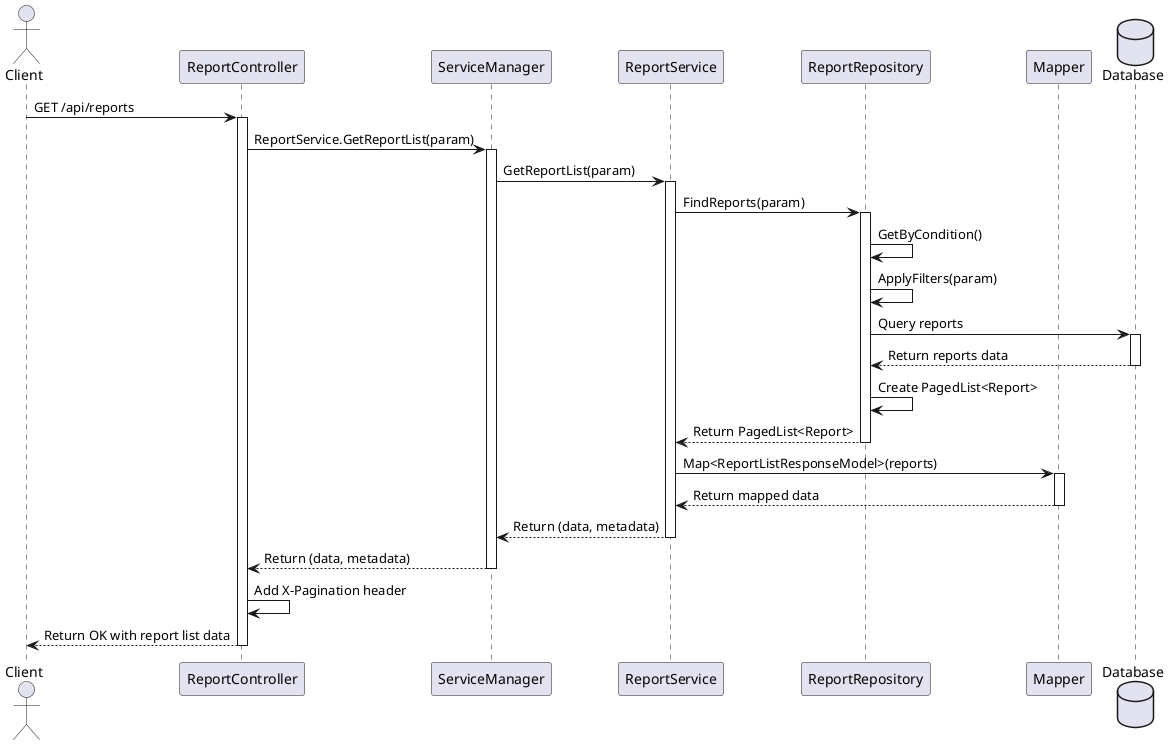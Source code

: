                                                                     @startuml
actor Client
participant "ReportController" as Controller
participant "ServiceManager" as ServiceManager
participant "ReportService" as ReportService
participant "ReportRepository" as ReportRepository
participant "Mapper" as Mapper
database "Database" as DB

Client -> Controller : GET /api/reports
activate Controller

Controller -> ServiceManager : ReportService.GetReportList(param)
activate ServiceManager

ServiceManager -> ReportService : GetReportList(param)
activate ReportService

ReportService -> ReportRepository : FindReports(param)
activate ReportRepository

ReportRepository -> ReportRepository : GetByCondition()
ReportRepository -> ReportRepository : ApplyFilters(param)
ReportRepository -> DB : Query reports
activate DB
DB --> ReportRepository : Return reports data
deactivate DB

ReportRepository -> ReportRepository : Create PagedList<Report>
ReportRepository --> ReportService : Return PagedList<Report>
deactivate ReportRepository

ReportService -> Mapper : Map<ReportListResponseModel>(reports)
activate Mapper
Mapper --> ReportService : Return mapped data
deactivate Mapper

ReportService --> ServiceManager : Return (data, metadata)
deactivate ReportService

ServiceManager --> Controller : Return (data, metadata)
deactivate ServiceManager

Controller -> Controller : Add X-Pagination header
Controller --> Client : Return OK with report list data
deactivate Controller
@enduml